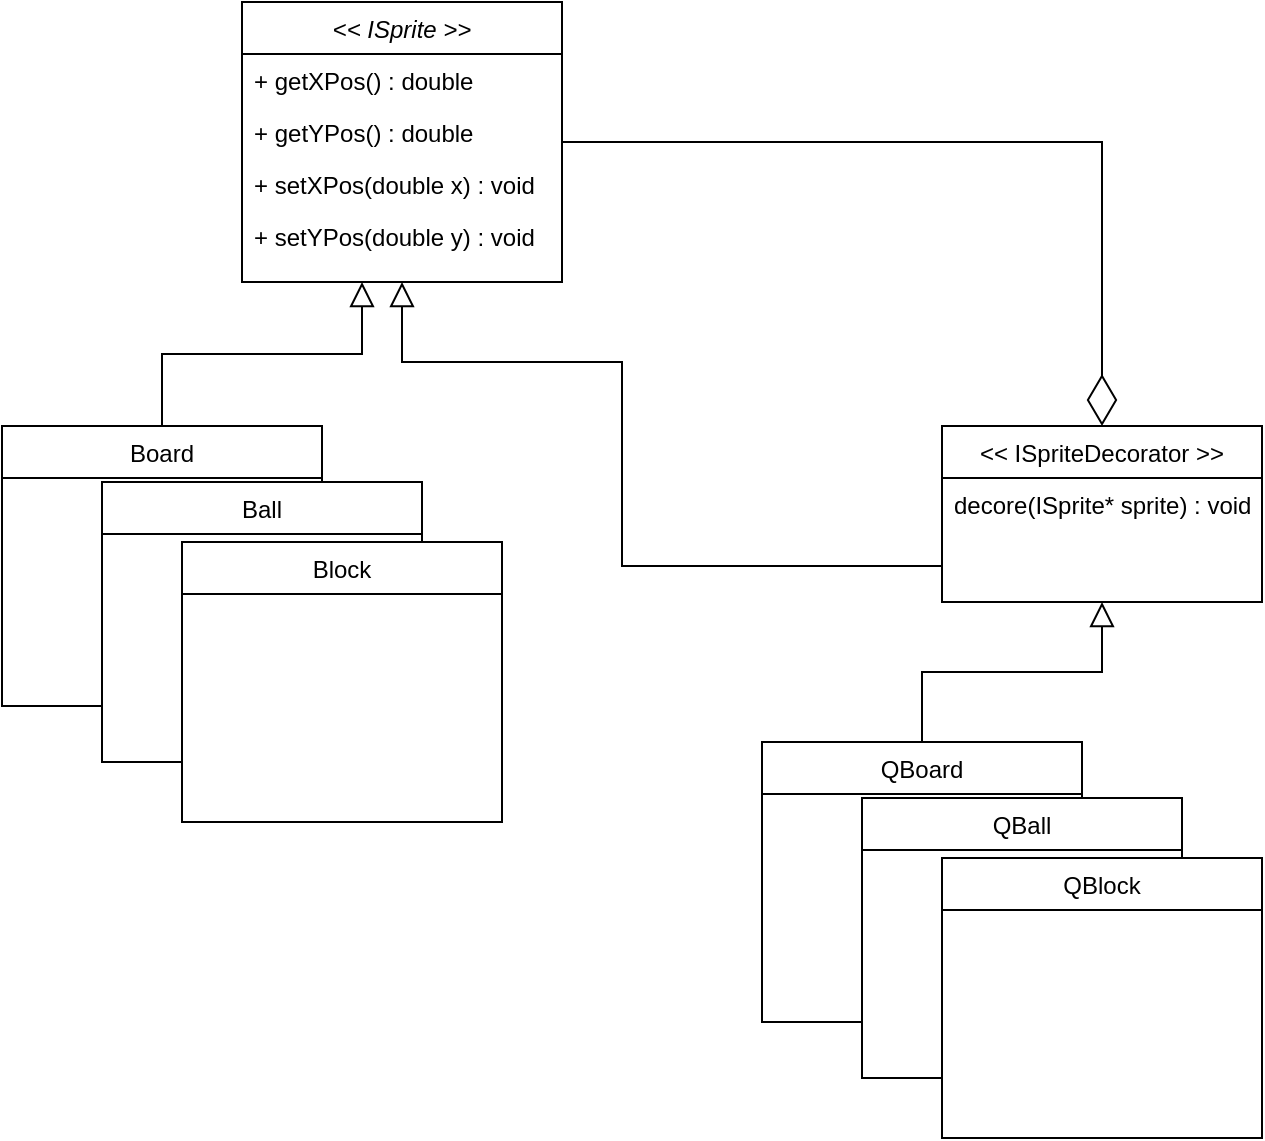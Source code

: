 <mxfile version="12.9.3" type="device"><diagram id="C5RBs43oDa-KdzZeNtuy" name="Page-1"><mxGraphModel dx="1554" dy="1151" grid="1" gridSize="10" guides="1" tooltips="1" connect="1" arrows="1" fold="1" page="1" pageScale="1" pageWidth="1169" pageHeight="827" math="0" shadow="0"><root><mxCell id="WIyWlLk6GJQsqaUBKTNV-0"/><mxCell id="WIyWlLk6GJQsqaUBKTNV-1" parent="WIyWlLk6GJQsqaUBKTNV-0"/><mxCell id="BP6g4UArr3Y_0CjQtoSV-19" style="edgeStyle=orthogonalEdgeStyle;rounded=0;orthogonalLoop=1;jettySize=auto;html=1;entryX=0.5;entryY=0;entryDx=0;entryDy=0;endArrow=diamondThin;endFill=0;startSize=0;endSize=23;" edge="1" parent="WIyWlLk6GJQsqaUBKTNV-1" source="zkfFHV4jXpPFQw0GAbJ--0" target="zkfFHV4jXpPFQw0GAbJ--17"><mxGeometry relative="1" as="geometry"/></mxCell><mxCell id="zkfFHV4jXpPFQw0GAbJ--12" value="" style="endArrow=block;endSize=10;endFill=0;shadow=0;strokeWidth=1;rounded=0;edgeStyle=elbowEdgeStyle;elbow=vertical;" parent="WIyWlLk6GJQsqaUBKTNV-1" source="zkfFHV4jXpPFQw0GAbJ--6" target="zkfFHV4jXpPFQw0GAbJ--0" edge="1"><mxGeometry width="160" relative="1" as="geometry"><mxPoint x="400" y="233" as="sourcePoint"/><mxPoint x="400" y="233" as="targetPoint"/><Array as="points"><mxPoint x="480" y="326"/></Array></mxGeometry></mxCell><mxCell id="BP6g4UArr3Y_0CjQtoSV-20" style="edgeStyle=orthogonalEdgeStyle;rounded=0;orthogonalLoop=1;jettySize=auto;html=1;entryX=0.5;entryY=1;entryDx=0;entryDy=0;startSize=0;endArrow=block;endFill=0;endSize=10;strokeWidth=1;" edge="1" parent="WIyWlLk6GJQsqaUBKTNV-1" source="zkfFHV4jXpPFQw0GAbJ--17" target="zkfFHV4jXpPFQw0GAbJ--0"><mxGeometry relative="1" as="geometry"><Array as="points"><mxPoint x="610" y="432"/><mxPoint x="610" y="330"/><mxPoint x="500" y="330"/></Array></mxGeometry></mxCell><mxCell id="BP6g4UArr3Y_0CjQtoSV-35" style="edgeStyle=orthogonalEdgeStyle;rounded=0;orthogonalLoop=1;jettySize=auto;html=1;entryX=0.5;entryY=1;entryDx=0;entryDy=0;startSize=0;endArrow=block;endFill=0;endSize=10;strokeWidth=1;" edge="1" parent="WIyWlLk6GJQsqaUBKTNV-1" source="BP6g4UArr3Y_0CjQtoSV-29" target="zkfFHV4jXpPFQw0GAbJ--17"><mxGeometry relative="1" as="geometry"/></mxCell><mxCell id="zkfFHV4jXpPFQw0GAbJ--0" value="&lt;&lt; ISprite &gt;&gt;" style="swimlane;fontStyle=2;align=center;verticalAlign=top;childLayout=stackLayout;horizontal=1;startSize=26;horizontalStack=0;resizeParent=1;resizeLast=0;collapsible=1;marginBottom=0;rounded=0;shadow=0;strokeWidth=1;" parent="WIyWlLk6GJQsqaUBKTNV-1" vertex="1"><mxGeometry x="420" y="150" width="160" height="140" as="geometry"><mxRectangle x="230" y="140" width="160" height="26" as="alternateBounds"/></mxGeometry></mxCell><mxCell id="zkfFHV4jXpPFQw0GAbJ--1" value="+ getXPos() : double" style="text;align=left;verticalAlign=top;spacingLeft=4;spacingRight=4;overflow=hidden;rotatable=0;points=[[0,0.5],[1,0.5]];portConstraint=eastwest;" parent="zkfFHV4jXpPFQw0GAbJ--0" vertex="1"><mxGeometry y="26" width="160" height="26" as="geometry"/></mxCell><mxCell id="zkfFHV4jXpPFQw0GAbJ--2" value="+ getYPos() : double" style="text;align=left;verticalAlign=top;spacingLeft=4;spacingRight=4;overflow=hidden;rotatable=0;points=[[0,0.5],[1,0.5]];portConstraint=eastwest;rounded=0;shadow=0;html=0;" parent="zkfFHV4jXpPFQw0GAbJ--0" vertex="1"><mxGeometry y="52" width="160" height="26" as="geometry"/></mxCell><mxCell id="zkfFHV4jXpPFQw0GAbJ--3" value="+ setXPos(double x) : void" style="text;align=left;verticalAlign=top;spacingLeft=4;spacingRight=4;overflow=hidden;rotatable=0;points=[[0,0.5],[1,0.5]];portConstraint=eastwest;rounded=0;shadow=0;html=0;" parent="zkfFHV4jXpPFQw0GAbJ--0" vertex="1"><mxGeometry y="78" width="160" height="26" as="geometry"/></mxCell><mxCell id="BP6g4UArr3Y_0CjQtoSV-1" value="+ setYPos(double y) : void" style="text;align=left;verticalAlign=top;spacingLeft=4;spacingRight=4;overflow=hidden;rotatable=0;points=[[0,0.5],[1,0.5]];portConstraint=eastwest;rounded=0;shadow=0;html=0;" vertex="1" parent="zkfFHV4jXpPFQw0GAbJ--0"><mxGeometry y="104" width="160" height="26" as="geometry"/></mxCell><mxCell id="zkfFHV4jXpPFQw0GAbJ--6" value="Board" style="swimlane;fontStyle=0;align=center;verticalAlign=top;childLayout=stackLayout;horizontal=1;startSize=26;horizontalStack=0;resizeParent=1;resizeLast=0;collapsible=1;marginBottom=0;rounded=0;shadow=0;strokeWidth=1;fillOpacity=0;strokeOpacity=100;fixDash=1;container=0;" parent="WIyWlLk6GJQsqaUBKTNV-1" vertex="1"><mxGeometry x="300" y="362" width="160" height="140" as="geometry"><mxRectangle x="130" y="380" width="160" height="26" as="alternateBounds"/></mxGeometry></mxCell><mxCell id="BP6g4UArr3Y_0CjQtoSV-18" value="" style="rounded=0;whiteSpace=wrap;html=1;shadow=0;glass=0;comic=0;" vertex="1" parent="zkfFHV4jXpPFQw0GAbJ--6"><mxGeometry y="26" width="160" height="114" as="geometry"/></mxCell><mxCell id="BP6g4UArr3Y_0CjQtoSV-2" value="Ball" style="swimlane;fontStyle=0;align=center;verticalAlign=top;childLayout=stackLayout;horizontal=1;startSize=26;horizontalStack=0;resizeParent=1;resizeLast=0;collapsible=1;marginBottom=0;rounded=0;shadow=0;strokeWidth=1;" vertex="1" parent="WIyWlLk6GJQsqaUBKTNV-1"><mxGeometry x="350" y="390" width="160" height="140" as="geometry"><mxRectangle x="130" y="380" width="160" height="26" as="alternateBounds"/></mxGeometry></mxCell><mxCell id="BP6g4UArr3Y_0CjQtoSV-16" value="" style="rounded=0;whiteSpace=wrap;html=1;shadow=0;glass=0;comic=0;" vertex="1" parent="BP6g4UArr3Y_0CjQtoSV-2"><mxGeometry y="26" width="160" height="114" as="geometry"/></mxCell><mxCell id="BP6g4UArr3Y_0CjQtoSV-3" value="Block" style="swimlane;fontStyle=0;align=center;verticalAlign=top;childLayout=stackLayout;horizontal=1;startSize=26;horizontalStack=0;resizeParent=1;resizeLast=0;collapsible=1;marginBottom=0;rounded=0;shadow=0;strokeWidth=1;comic=0;fillOpacity=100;container=0;treeFolding=0;treeMoving=0; fillColor=#00FF00;glass=0;" vertex="1" parent="WIyWlLk6GJQsqaUBKTNV-1"><mxGeometry x="390" y="420" width="160" height="140" as="geometry"><mxRectangle x="130" y="380" width="160" height="26" as="alternateBounds"/></mxGeometry></mxCell><mxCell id="BP6g4UArr3Y_0CjQtoSV-17" value="" style="rounded=0;whiteSpace=wrap;html=1;shadow=0;glass=0;comic=0;" vertex="1" parent="BP6g4UArr3Y_0CjQtoSV-3"><mxGeometry y="26" width="160" height="114" as="geometry"/></mxCell><mxCell id="zkfFHV4jXpPFQw0GAbJ--17" value="&lt;&lt; ISpriteDecorator &gt;&gt;" style="swimlane;fontStyle=0;align=center;verticalAlign=top;childLayout=stackLayout;horizontal=1;startSize=26;horizontalStack=0;resizeParent=1;resizeLast=0;collapsible=1;marginBottom=0;rounded=0;shadow=0;strokeWidth=1;" parent="WIyWlLk6GJQsqaUBKTNV-1" vertex="1"><mxGeometry x="770" y="362" width="160" height="88" as="geometry"><mxRectangle x="550" y="140" width="160" height="26" as="alternateBounds"/></mxGeometry></mxCell><mxCell id="zkfFHV4jXpPFQw0GAbJ--18" value="decore(ISprite* sprite) : void " style="text;align=left;verticalAlign=top;spacingLeft=4;spacingRight=4;overflow=hidden;rotatable=0;points=[[0,0.5],[1,0.5]];portConstraint=eastwest;" parent="zkfFHV4jXpPFQw0GAbJ--17" vertex="1"><mxGeometry y="26" width="160" height="26" as="geometry"/></mxCell><mxCell id="BP6g4UArr3Y_0CjQtoSV-29" value="QBoard" style="swimlane;fontStyle=0;align=center;verticalAlign=top;childLayout=stackLayout;horizontal=1;startSize=26;horizontalStack=0;resizeParent=1;resizeLast=0;collapsible=1;marginBottom=0;rounded=0;shadow=0;strokeWidth=1;fillOpacity=0;strokeOpacity=100;fixDash=1;container=0;" vertex="1" parent="WIyWlLk6GJQsqaUBKTNV-1"><mxGeometry x="680" y="520" width="160" height="140" as="geometry"><mxRectangle x="130" y="380" width="160" height="26" as="alternateBounds"/></mxGeometry></mxCell><mxCell id="BP6g4UArr3Y_0CjQtoSV-30" value="" style="rounded=0;whiteSpace=wrap;html=1;shadow=0;glass=0;comic=0;" vertex="1" parent="BP6g4UArr3Y_0CjQtoSV-29"><mxGeometry y="26" width="160" height="114" as="geometry"/></mxCell><mxCell id="BP6g4UArr3Y_0CjQtoSV-31" value="QBall" style="swimlane;fontStyle=0;align=center;verticalAlign=top;childLayout=stackLayout;horizontal=1;startSize=26;horizontalStack=0;resizeParent=1;resizeLast=0;collapsible=1;marginBottom=0;rounded=0;shadow=0;strokeWidth=1;" vertex="1" parent="WIyWlLk6GJQsqaUBKTNV-1"><mxGeometry x="730" y="548" width="160" height="140" as="geometry"><mxRectangle x="130" y="380" width="160" height="26" as="alternateBounds"/></mxGeometry></mxCell><mxCell id="BP6g4UArr3Y_0CjQtoSV-32" value="" style="rounded=0;whiteSpace=wrap;html=1;shadow=0;glass=0;comic=0;" vertex="1" parent="BP6g4UArr3Y_0CjQtoSV-31"><mxGeometry y="26" width="160" height="114" as="geometry"/></mxCell><mxCell id="BP6g4UArr3Y_0CjQtoSV-33" value="QBlock" style="swimlane;fontStyle=0;align=center;verticalAlign=top;childLayout=stackLayout;horizontal=1;startSize=26;horizontalStack=0;resizeParent=1;resizeLast=0;collapsible=1;marginBottom=0;rounded=0;shadow=0;strokeWidth=1;comic=0;fillOpacity=100;container=0;treeFolding=0;treeMoving=0; fillColor=#00FF00;glass=0;" vertex="1" parent="WIyWlLk6GJQsqaUBKTNV-1"><mxGeometry x="770" y="578" width="160" height="140" as="geometry"><mxRectangle x="130" y="380" width="160" height="26" as="alternateBounds"/></mxGeometry></mxCell><mxCell id="BP6g4UArr3Y_0CjQtoSV-34" value="" style="rounded=0;whiteSpace=wrap;html=1;shadow=0;glass=0;comic=0;" vertex="1" parent="BP6g4UArr3Y_0CjQtoSV-33"><mxGeometry y="26" width="160" height="114" as="geometry"/></mxCell></root></mxGraphModel></diagram></mxfile>